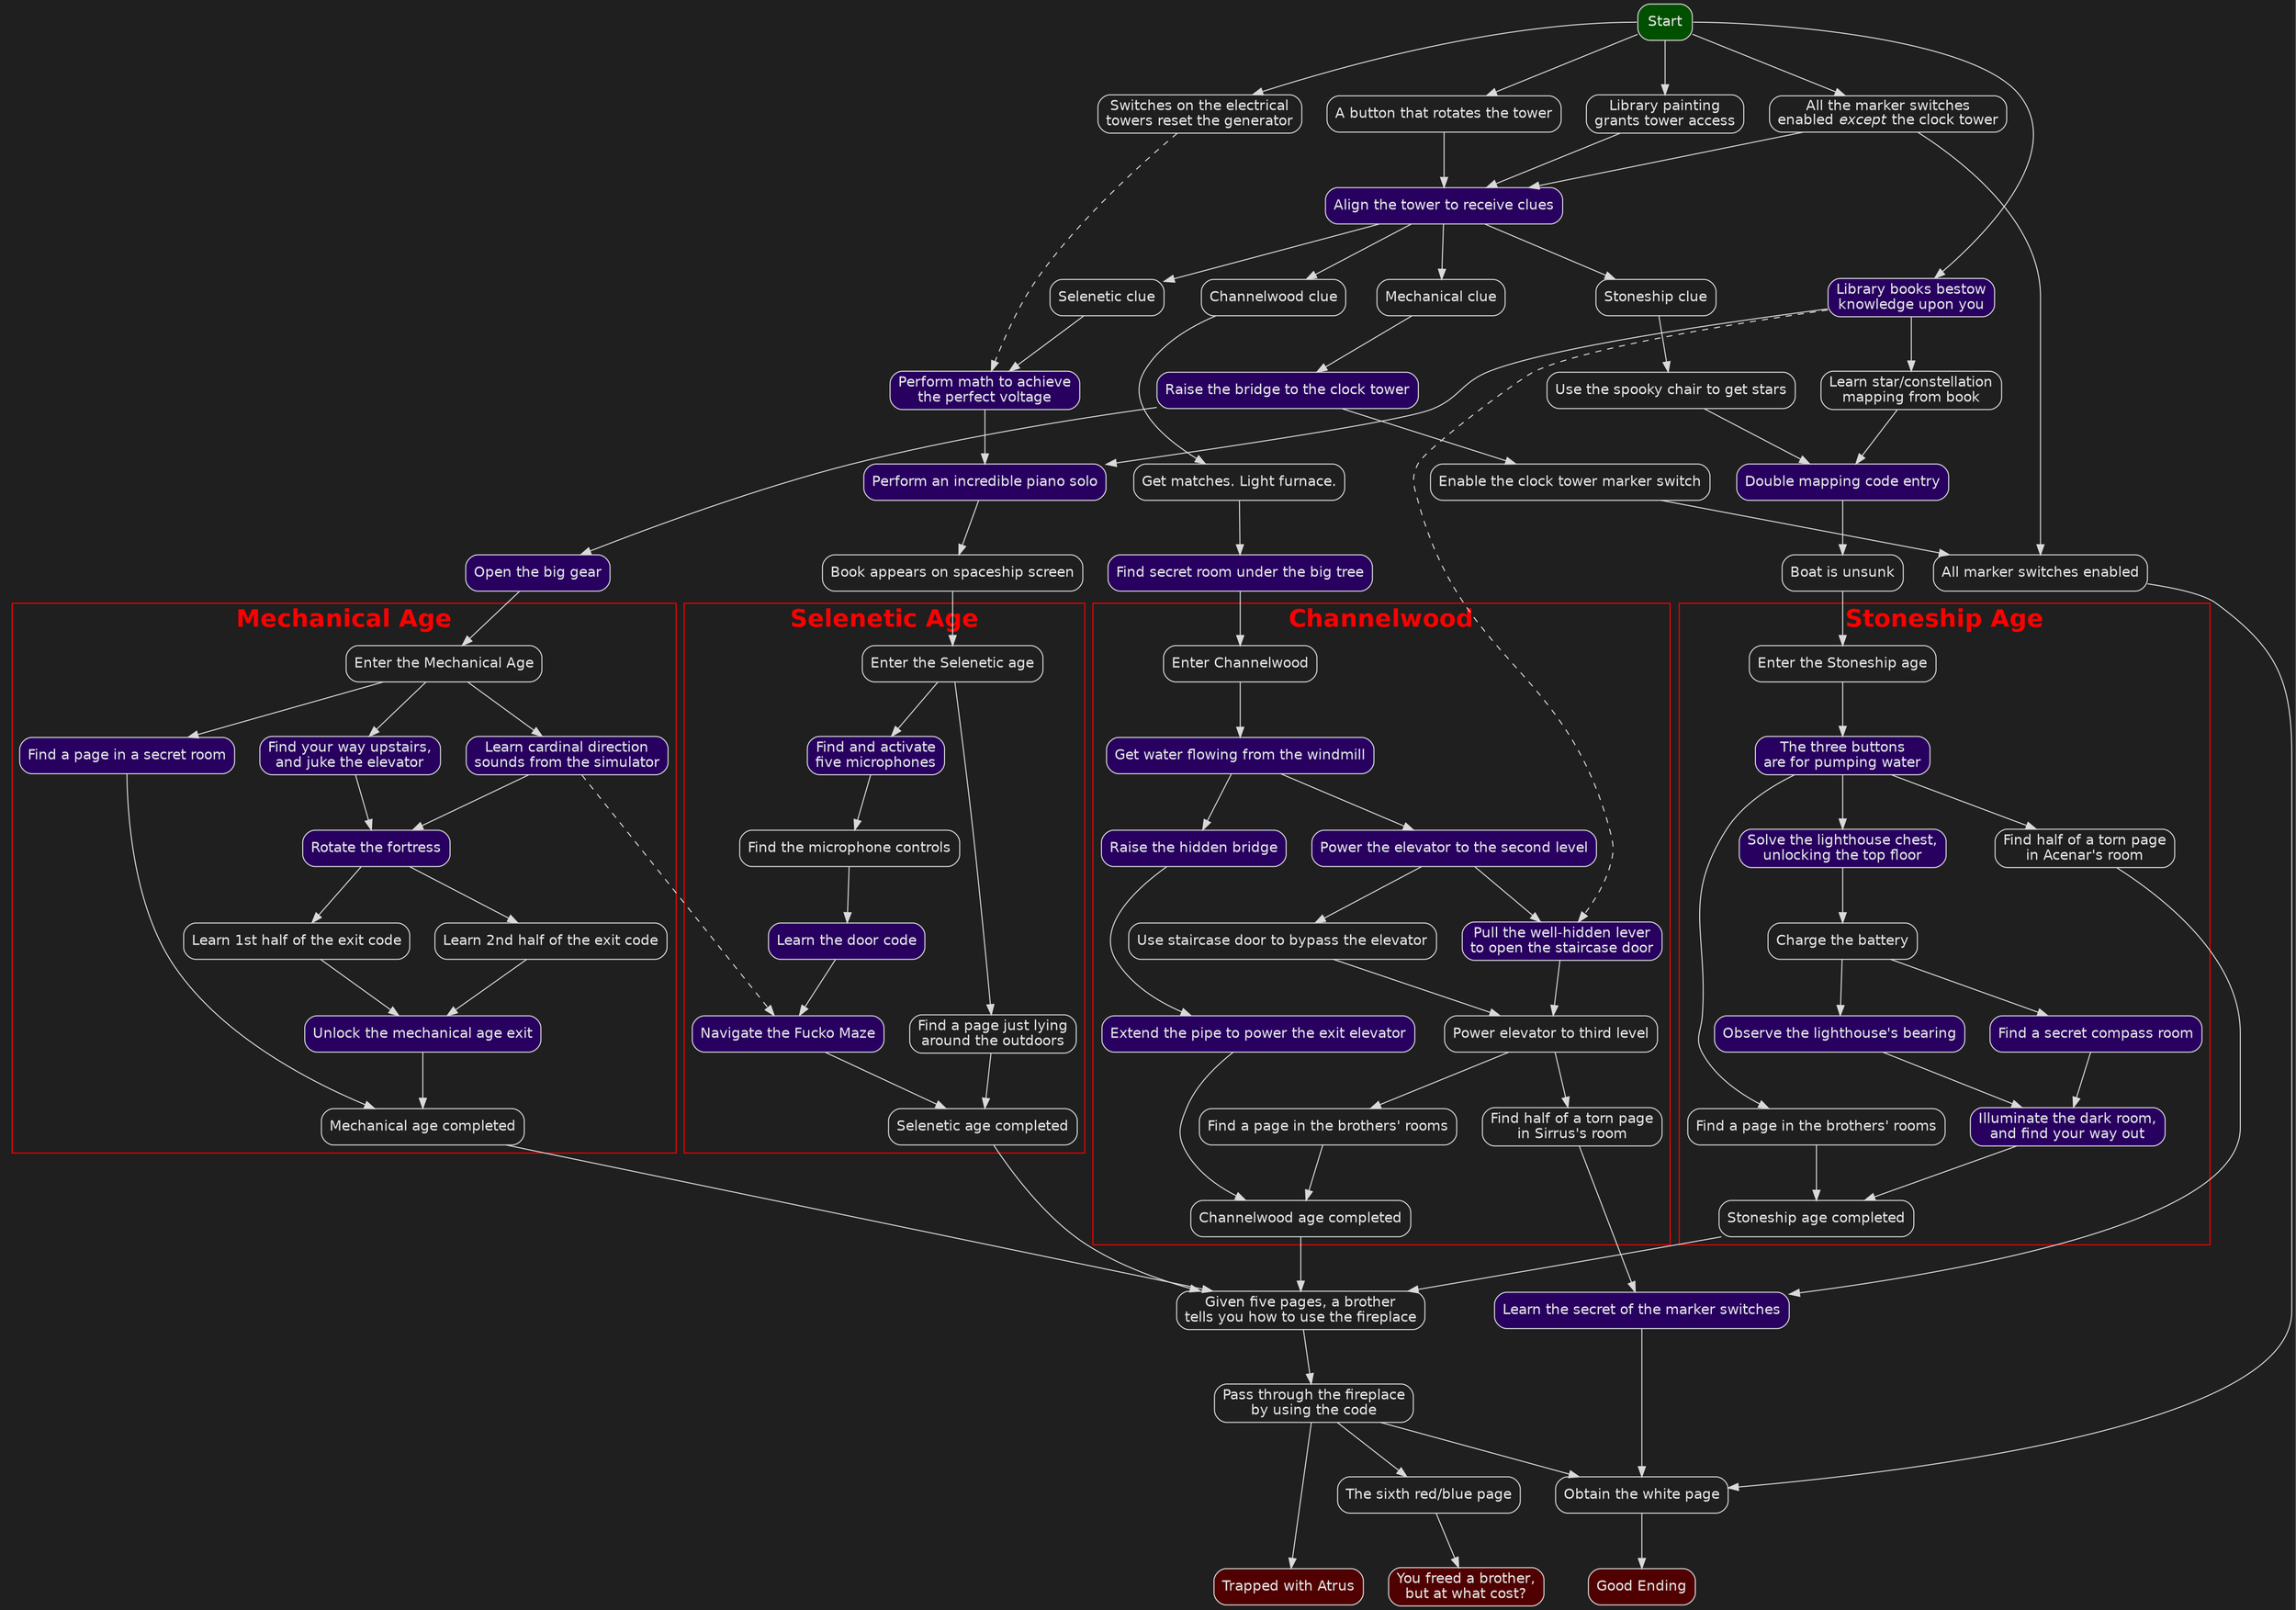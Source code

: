 digraph myst_progression {
    graph [
        layout = dot
        rankdir = TB
        nodesep = 0.35 // minimum space between two adjacent nodes in the same rank, in inches
        ranksep = 0.75 // minimum rank separation, in inches
        bgcolor = gray12
        pencolor = red // cluster border color
        fontcolor = red
        fontname = "Helvetica-bold"
        fontsize = 24
        labeljust = "c"
        labelloc = "t"
        newrank = true
    ]
    edge [
        color = gray85
        fontcolor = gray90
    ]
    node [
        color = gray85
        fontcolor = gray90
        fontname = "Helvetica"
        shape = box
        style = rounded
    ]

    // special nodes
    subgraph starts {
        graph [
            rank = source
        ]
        node [
            style = "rounded,filled"
            fillcolor = "#005000"
        ]
        start [label = "Start"]
    }

    subgraph endings {
        graph [
            rank = sink // has the potential to cause more problems than it solves
        ]
        node [
            style = "rounded,filled"
            fillcolor = "#500000"
            group = "endings" // appears to do nothing?
        ]
        ending_trapped_atrus [label = "Trapped with Atrus"]
        ending_free_brother [label = "You freed a brother,\nbut at what cost?"]
        ending_good [label = "Good Ending"]
    }

    subgraph age_access {
        graph [
            rank = "same"
        ]
        stoneship_access [label = "Boat is unsunk"]
        mechanical_access [label = "Open the big gear", style = "rounded,filled", fillcolor = "#280060"]
        selenetic_access [label = "Book appears on spaceship screen"]
        channelwood_access [label = "Find secret room under the big tree", style = "rounded,filled", fillcolor = "#280060"]
    }

    // early game nodes
    tower_rotation [label = "A button that rotates the tower"]
    read_books [label = "Library books bestow\nknowledge upon you", style = "rounded,filled", fillcolor = "#280060"]
    basic_marker_switches [label = <All the marker switches<br/>enabled <i>except </i>the clock tower>]
    breaker_switches [label = "Switches on the electrical\ntowers reset the generator"]
    tower_access [label = "Library painting\ngrants tower access"]
    tower_aligned [label = "Align the tower to receive clues", style = "rounded,filled", fillcolor = "#280060"]
    stoneship_clue [label = "Stoneship clue"]
    mechanical_clue [label = "Mechanical clue"]
    selenetic_clue [label = "Selenetic clue"]
    channelwood_clue [label = "Channelwood clue"]
    all_marker_switches [label = "All marker switches enabled"]

    // our desired order is: stoneship, channelwood, mechanical, selenetic

    // selenetic entry nodes
    voltage_set [label = "Perform math to achieve\nthe perfect voltage", style = "rounded,filled", fillcolor = "#280060"]
    tones_matched [label = "Perform an incredible piano solo", style = "rounded,filled", fillcolor = "#280060"]

    // mechanical entry nodes
    clocktower_bridge_raised [label = "Raise the bridge to the clock tower", style = "rounded,filled", fillcolor = "#280060"]
    clocktower_marker_switch [label = "Enable the clock tower marker switch"]

    // stoneship entry nodes
    date_star_mapping [label = "Use the spooky chair to get stars"]
    star_constellation_mapping [label = "Learn star/constellation\nmapping from book"]
    constellation_known [label = "Double mapping code entry", style = "rounded,filled", fillcolor = "#280060"]

    // channelwood entry nodes
    furnace_manipulation [label = "Get matches. Light furnace."]

    subgraph ages { // making this a cluster will smush all the ages together horzontally and prevent edges
        // selenetic nodes
        subgraph cluster_selenetic {
            graph [
                label = "Selenetic Age"
            ]
            selenetic_entered [label = "Enter the Selenetic age"]
            selenetic_page_found [label = "Find a page just lying\naround the outdoors"]
            activate_microphones [label = "Find and activate\nfive microphones", style = "rounded,filled", fillcolor = "#280060"]
            align_microphones [label = "Find the microphone controls"]
            door_code [label = "Learn the door code", style = "rounded,filled", fillcolor = "#280060"]
            selenetic_exit_unlocked [label = "Navigate the Fucko Maze", style = "rounded,filled", fillcolor = "#280060"]
            selenetic_complete [label = "Selenetic age completed"]
        }

        // mechanical nodes
        subgraph cluster_mechanical {
            graph [
                label = "Mechanical Age"
            ]
            mechanical_entered [label = "Enter the Mechanical Age"]
            mechanical_page_found [label = "Find a page in a secret room", style = "rounded,filled", fillcolor = "#280060"]
            cardinal_sounds_learned [label = "Learn cardinal direction\nsounds from the simulator", style = "rounded,filled", fillcolor = "#280060"]
            mechanical_controls_found [label = "Find your way upstairs,\nand juke the elevator", style = "rounded,filled", fillcolor = "#280060"]
            fortress_rotation [label = "Rotate the fortress", style = "rounded,filled", fillcolor = "#280060"]
            mechanical_code_2 [label = "Learn 2nd half of the exit code"]
            mechanical_code_1 [label = "Learn 1st half of the exit code"]
            mechanical_exit_unlocked [label = "Unlock the mechanical age exit", style = "rounded,filled", fillcolor = "#280060"]
            mechanical_complete [label = "Mechanical age completed"]
        }

        // stoneship nodes
        subgraph cluster_stoneship {
            graph [
                label = "Stoneship Age"
            ]
            stoneship_entered [label = "Enter the Stoneship age"]
            understand_pump [label = "The three buttons\nare for pumping water", style = "rounded,filled", fillcolor = "#280060"]
            stoneship_page_found [label = "Find a page in the brothers' rooms"]
            torn_paper_stoneship [label = "Find half of a torn page\nin Acenar's room"]
            manipulate_chest [label = "Solve the lighthouse chest,\nunlocking the top floor", style = "rounded,filled", fillcolor = "#280060"]
            power_lighthouse [label = "Charge the battery"]
            find_secret_compass_room [label = "Find a secret compass room", style = "rounded,filled", fillcolor = "#280060"]
            observe_lighthouse_bearing [label = "Observe the lighthouse's bearing", style = "rounded,filled", fillcolor = "#280060"]
            stoneship_exit_unlocked [label = "Illuminate the dark room,\nand find your way out", style = "rounded,filled", fillcolor = "#280060"]
            stoneship_complete [label = "Stoneship age completed"]
        }

        // channelwood nodes
        subgraph cluster_channelwood {
            graph [
                label = "Channelwood"
            ]
            channelwood_entered [label = "Enter Channelwood"]
            windmill_manipulated [label = "Get water flowing from the windmill", style = "rounded,filled", fillcolor = "#280060"]
            channelwood_bridge_raised [label = "Raise the hidden bridge", style = "rounded,filled", fillcolor = "#280060"]
            channelwood_exit_unlocked [label = "Extend the pipe to power the exit elevator", style = "rounded,filled", fillcolor = "#280060"]
            channelwood_second_level [label = "Power the elevator to the second level", style = "rounded,filled", fillcolor = "#280060"]
            channelwood_door_opened [label = "Pull the well-hidden lever\nto open the staircase door", style = "rounded,filled", fillcolor = "#280060"]
            channelwood_door_found [label = "Use staircase door to bypass the elevator"]
            channelwood_third_level [label = "Power elevator to third level"]
            torn_paper_channelwood [label = "Find half of a torn page\nin Sirrus's room"] // sirrus's room, in a drawer
            channelwood_page_found [label = "Find a page in the brothers' rooms"]
            channelwood_complete [label = "Channelwood age completed"]
        }

        graph [
            penwidth = 0
        ]
    }

    // endgame nodes
    subgraph endgame {
        // this subgraph exists to test clustering out, but it doesn't work well layout-wise

        learn_fireplace_page_number [label = "Given five pages, a brother\ntells you how to use the fireplace"]
        fireplace_entered [label = "Pass through the fireplace\nby using the code"]
        white_page_obtained [label = "Obtain the white page"]
        sixth_page_found [label = "The sixth red/blue page"]
        learn_marker_switch_secret [label = "Learn the secret of the marker switches", style = "rounded,filled", fillcolor = "#280060"]

        // multiple graph membership is allowed!?
        ending_trapped_atrus
        ending_free_brother
        ending_good
    }

    // optional edges
    subgraph optional {
        edge [
            style = dashed
            #constraint = false // setting this to false is wild, it makes it give no shits about direction or distance. This is VERY bad.
            weight = 0.9 // setting this makes it give *less* shits about direction, but still some shits. This may be bad.
        ]
        breaker_switches -> voltage_set [tooltip = "If you never fail you don't need to reset"]
        cardinal_sounds_learned -> selenetic_exit_unlocked [tooltip = "You can skip this via brute force or big brain"]
        read_books -> channelwood_door_opened [tooltip = "You can find the lever via dumb luck"]
    }

    // early game edges
    start -> tower_access
    start -> tower_rotation
    start -> read_books [tailport = e]
    start -> basic_marker_switches
    start -> breaker_switches [tailport = w]
    tower_access -> tower_aligned
    tower_rotation -> tower_aligned
    basic_marker_switches -> tower_aligned
    tower_aligned -> stoneship_clue
    tower_aligned -> mechanical_clue
    tower_aligned -> selenetic_clue
    tower_aligned -> channelwood_clue

    // stoneship entry edges
    stoneship_clue -> date_star_mapping
    read_books -> star_constellation_mapping
    star_constellation_mapping -> constellation_known
    date_star_mapping -> constellation_known
    constellation_known -> stoneship_access
    stoneship_access -> stoneship_entered

    // stoneship edges
    stoneship_entered -> understand_pump
    understand_pump -> stoneship_page_found
    understand_pump -> torn_paper_stoneship
    understand_pump -> manipulate_chest
    manipulate_chest -> power_lighthouse
    power_lighthouse -> find_secret_compass_room
    power_lighthouse -> observe_lighthouse_bearing
    find_secret_compass_room -> stoneship_exit_unlocked
    observe_lighthouse_bearing -> stoneship_exit_unlocked

    // mechanical entry edges
    mechanical_clue -> clocktower_bridge_raised
    clocktower_bridge_raised -> clocktower_marker_switch
    clocktower_bridge_raised -> mechanical_access
    mechanical_access -> mechanical_entered

    // mechanical edges
    mechanical_entered -> mechanical_page_found
    mechanical_entered -> cardinal_sounds_learned
    mechanical_entered -> mechanical_controls_found
    mechanical_controls_found -> fortress_rotation
    cardinal_sounds_learned -> fortress_rotation
    fortress_rotation -> mechanical_code_1
    fortress_rotation -> mechanical_code_2
    mechanical_code_1 -> mechanical_exit_unlocked
    mechanical_code_2 -> mechanical_exit_unlocked

    // selenetic entry edges
    selenetic_clue -> voltage_set
    voltage_set -> tones_matched
    read_books -> tones_matched
    tones_matched -> selenetic_access
    selenetic_access -> selenetic_entered

    // selenetic edges
    selenetic_entered -> selenetic_page_found
    selenetic_entered -> activate_microphones
    activate_microphones -> align_microphones
    align_microphones -> door_code
    door_code -> selenetic_exit_unlocked

    // channelwood entry edges
    channelwood_clue -> furnace_manipulation
    furnace_manipulation -> channelwood_access
    channelwood_access -> channelwood_entered

    // channelwood edges
    channelwood_entered -> windmill_manipulated
    windmill_manipulated -> channelwood_bridge_raised
    channelwood_bridge_raised -> channelwood_exit_unlocked
    windmill_manipulated -> channelwood_second_level
    channelwood_second_level -> channelwood_door_opened
    channelwood_second_level -> channelwood_door_found
    channelwood_door_opened -> channelwood_third_level
    channelwood_door_found -> channelwood_third_level
    channelwood_third_level -> torn_paper_channelwood
    channelwood_third_level -> channelwood_page_found

    // age completion edges
    stoneship_page_found -> stoneship_complete
    stoneship_exit_unlocked -> stoneship_complete
    mechanical_page_found -> mechanical_complete
    mechanical_exit_unlocked -> mechanical_complete
    selenetic_page_found -> selenetic_complete
    selenetic_exit_unlocked -> selenetic_complete
    channelwood_page_found -> channelwood_complete
    channelwood_exit_unlocked -> channelwood_complete

    // endgame edges
    stoneship_complete -> learn_fireplace_page_number
    mechanical_complete -> learn_fireplace_page_number
    selenetic_complete -> learn_fireplace_page_number
    channelwood_complete -> learn_fireplace_page_number
    learn_fireplace_page_number -> fireplace_entered
    fireplace_entered -> white_page_obtained
    fireplace_entered -> ending_trapped_atrus
    fireplace_entered -> sixth_page_found
    sixth_page_found -> ending_free_brother
    torn_paper_channelwood -> learn_marker_switch_secret [weight = 1]
    torn_paper_stoneship -> learn_marker_switch_secret [weight = 1]
    learn_marker_switch_secret -> white_page_obtained [weight = 2]
    clocktower_marker_switch -> all_marker_switches
    basic_marker_switches -> all_marker_switches
    all_marker_switches -> white_page_obtained
    white_page_obtained -> ending_good

}
